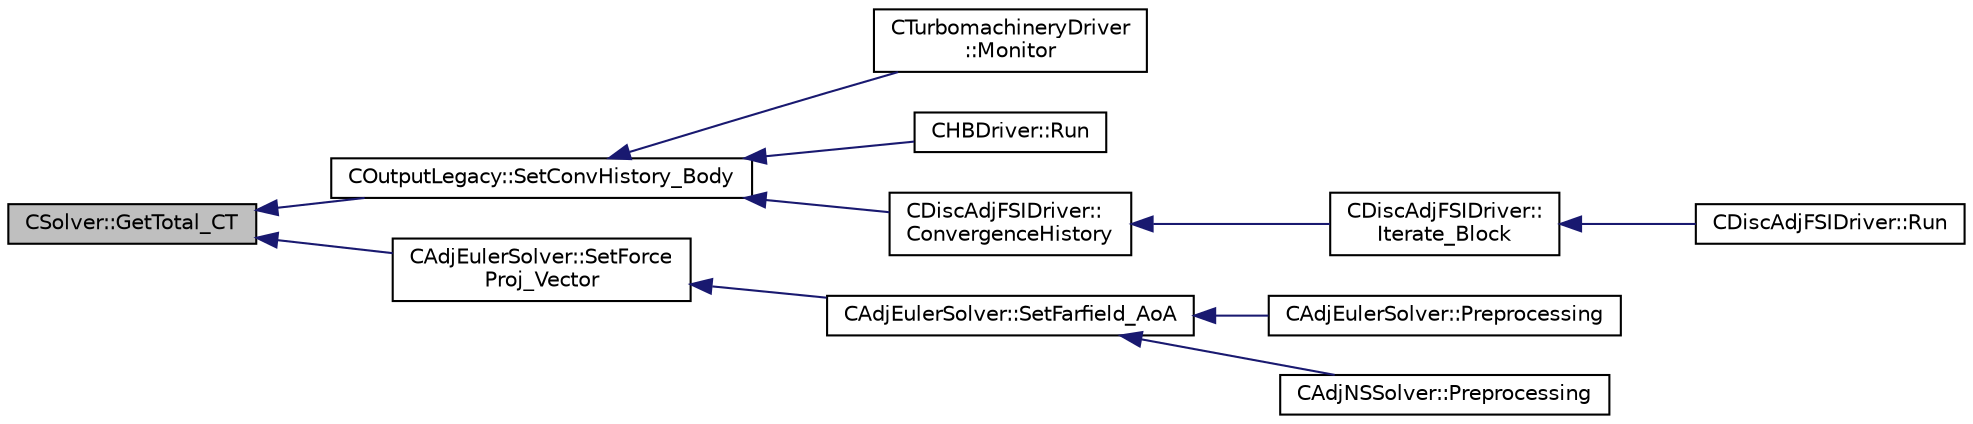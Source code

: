 digraph "CSolver::GetTotal_CT"
{
  edge [fontname="Helvetica",fontsize="10",labelfontname="Helvetica",labelfontsize="10"];
  node [fontname="Helvetica",fontsize="10",shape=record];
  rankdir="LR";
  Node3306 [label="CSolver::GetTotal_CT",height=0.2,width=0.4,color="black", fillcolor="grey75", style="filled", fontcolor="black"];
  Node3306 -> Node3307 [dir="back",color="midnightblue",fontsize="10",style="solid",fontname="Helvetica"];
  Node3307 [label="COutputLegacy::SetConvHistory_Body",height=0.2,width=0.4,color="black", fillcolor="white", style="filled",URL="$class_c_output_legacy.html#a217cc0d778a3828499189a9debee47c6",tooltip="Write the history file and the convergence on the screen for serial computations. ..."];
  Node3307 -> Node3308 [dir="back",color="midnightblue",fontsize="10",style="solid",fontname="Helvetica"];
  Node3308 [label="CTurbomachineryDriver\l::Monitor",height=0.2,width=0.4,color="black", fillcolor="white", style="filled",URL="$class_c_turbomachinery_driver.html#a41d7b50bbacef68eb5436293ebb2da4f",tooltip="Monitor the computation. "];
  Node3307 -> Node3309 [dir="back",color="midnightblue",fontsize="10",style="solid",fontname="Helvetica"];
  Node3309 [label="CHBDriver::Run",height=0.2,width=0.4,color="black", fillcolor="white", style="filled",URL="$class_c_h_b_driver.html#a98c0448a8e0404845ee54e25b62eaea9",tooltip="Run a single iteration of a Harmonic Balance problem. "];
  Node3307 -> Node3310 [dir="back",color="midnightblue",fontsize="10",style="solid",fontname="Helvetica"];
  Node3310 [label="CDiscAdjFSIDriver::\lConvergenceHistory",height=0.2,width=0.4,color="black", fillcolor="white", style="filled",URL="$class_c_disc_adj_f_s_i_driver.html#a139dfa2442613879f2b15f28a09c2bd5",tooltip="Output the convergence history. "];
  Node3310 -> Node3311 [dir="back",color="midnightblue",fontsize="10",style="solid",fontname="Helvetica"];
  Node3311 [label="CDiscAdjFSIDriver::\lIterate_Block",height=0.2,width=0.4,color="black", fillcolor="white", style="filled",URL="$class_c_disc_adj_f_s_i_driver.html#a84949f139fa795b7d34d6ff77e82eb5c",tooltip="Iterate a certain block for adjoint FSI - may be the whole set of variables or independent and subite..."];
  Node3311 -> Node3312 [dir="back",color="midnightblue",fontsize="10",style="solid",fontname="Helvetica"];
  Node3312 [label="CDiscAdjFSIDriver::Run",height=0.2,width=0.4,color="black", fillcolor="white", style="filled",URL="$class_c_disc_adj_f_s_i_driver.html#a2e965d6e9c4dcfc296077cae225cab21",tooltip="Run a Discrete Adjoint iteration for the FSI problem. "];
  Node3306 -> Node3313 [dir="back",color="midnightblue",fontsize="10",style="solid",fontname="Helvetica"];
  Node3313 [label="CAdjEulerSolver::SetForce\lProj_Vector",height=0.2,width=0.4,color="black", fillcolor="white", style="filled",URL="$class_c_adj_euler_solver.html#a814d69e54f24c9fef36e3493a2230973",tooltip="Created the force projection vector for adjoint boundary conditions. "];
  Node3313 -> Node3314 [dir="back",color="midnightblue",fontsize="10",style="solid",fontname="Helvetica"];
  Node3314 [label="CAdjEulerSolver::SetFarfield_AoA",height=0.2,width=0.4,color="black", fillcolor="white", style="filled",URL="$class_c_adj_euler_solver.html#a5265a44e6c43dee677c9f26333148432",tooltip="Update the AoA and freestream velocity at the farfield. "];
  Node3314 -> Node3315 [dir="back",color="midnightblue",fontsize="10",style="solid",fontname="Helvetica"];
  Node3315 [label="CAdjEulerSolver::Preprocessing",height=0.2,width=0.4,color="black", fillcolor="white", style="filled",URL="$class_c_adj_euler_solver.html#a4ae0ed840dc8335fd921399625ba794f",tooltip="Initialize the residual vectors. "];
  Node3314 -> Node3316 [dir="back",color="midnightblue",fontsize="10",style="solid",fontname="Helvetica"];
  Node3316 [label="CAdjNSSolver::Preprocessing",height=0.2,width=0.4,color="black", fillcolor="white", style="filled",URL="$class_c_adj_n_s_solver.html#ac16dab76e2c1d86bc7d70ca9f41fd668",tooltip="Restart residual and compute gradients. "];
}
